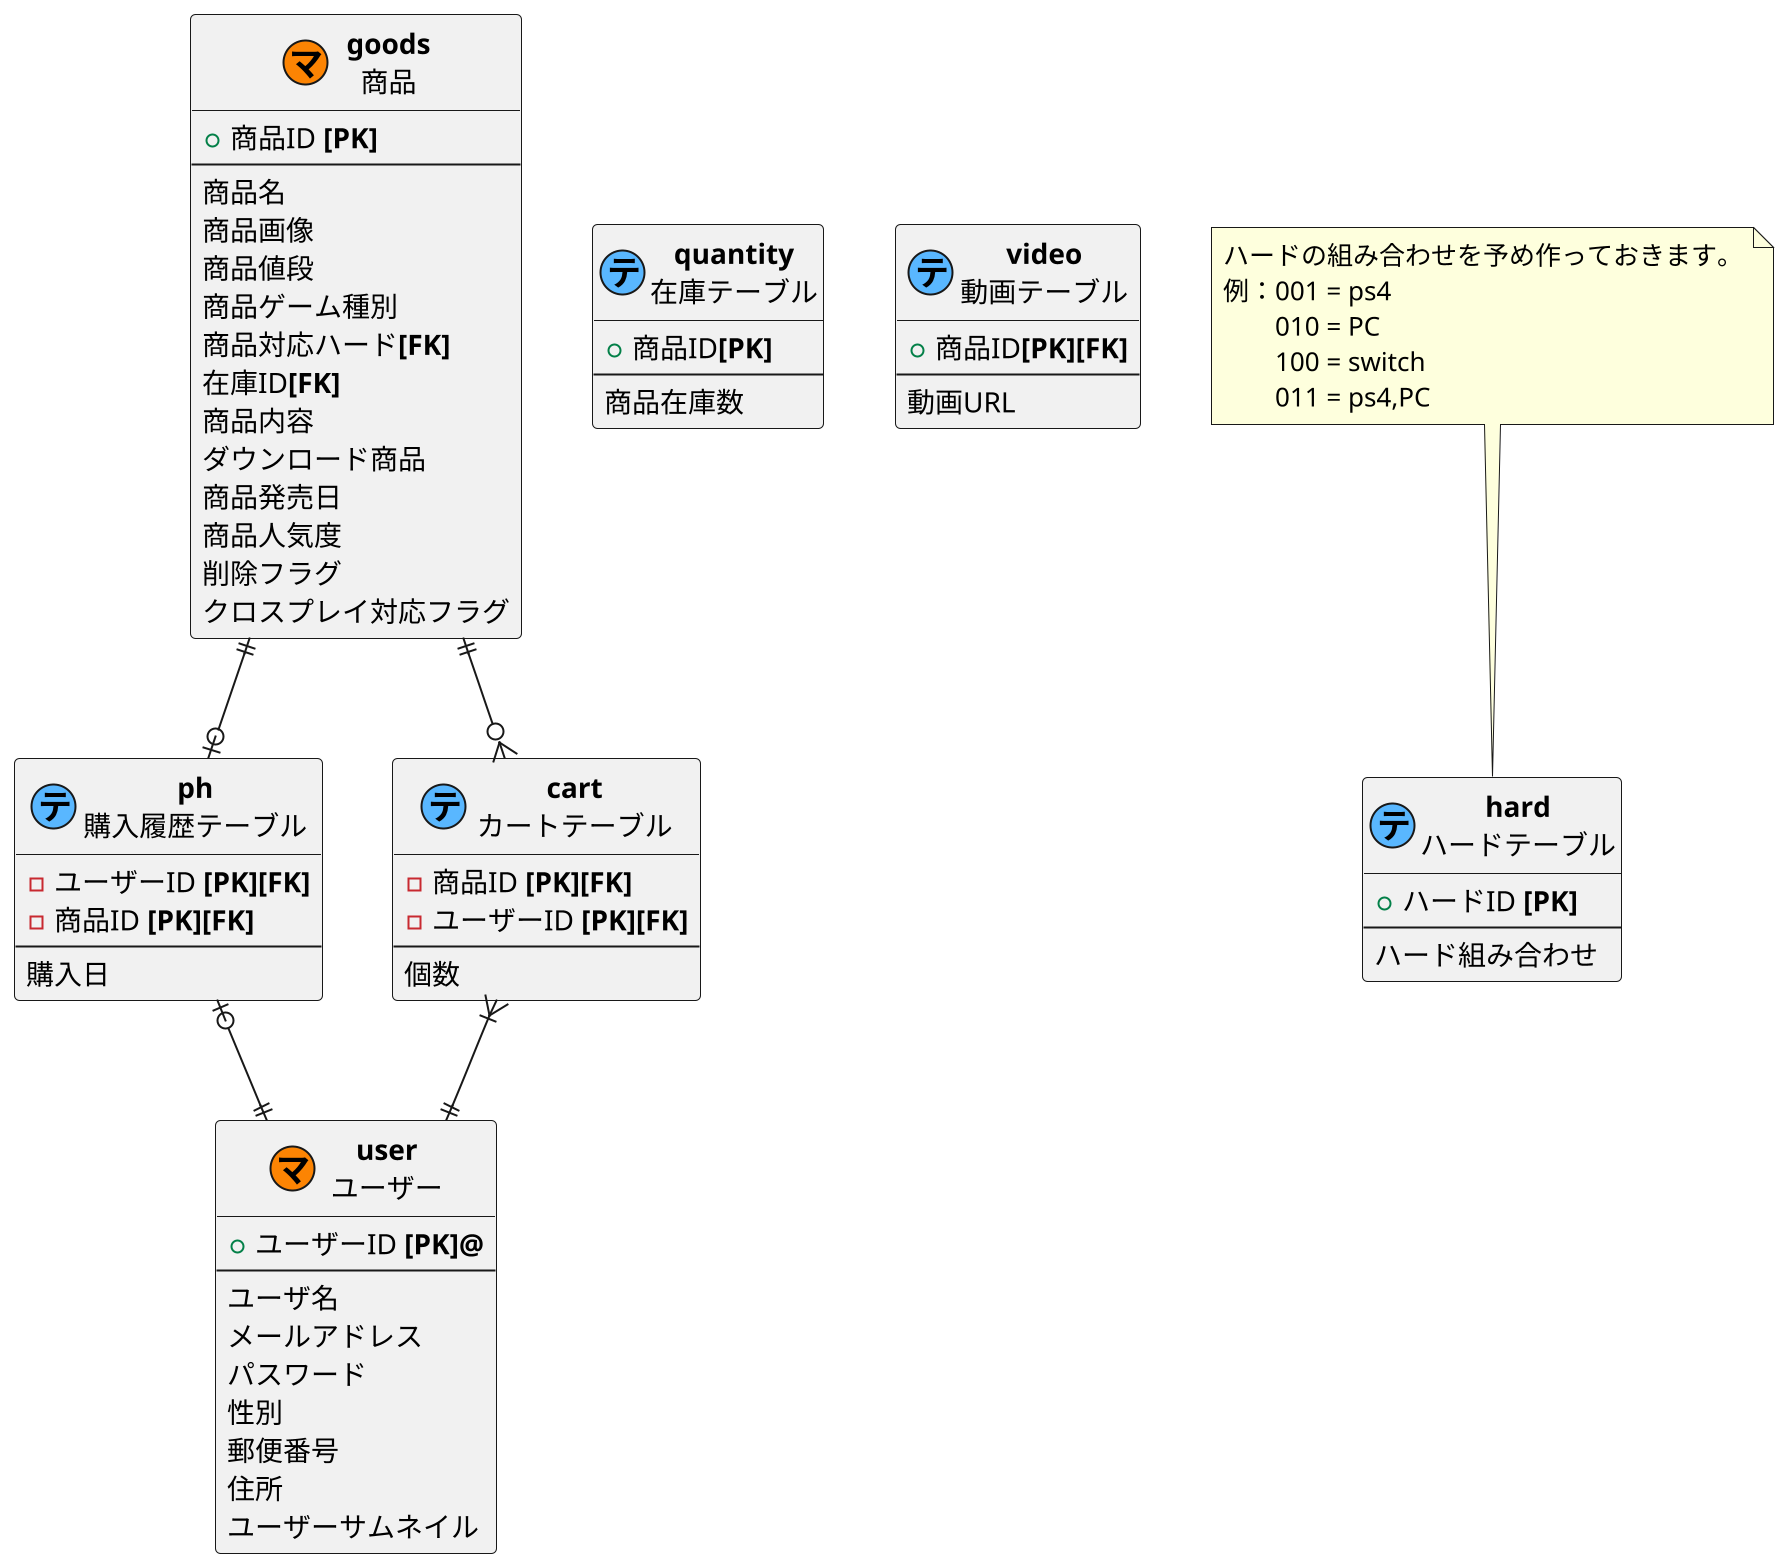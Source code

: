 
@startuml
'defineによるカラー変数の設定
scale 2
!define MASTERCOLOR #fc8403
!define TABLECOLOR #59b7ff

entity "**goods**\n商品" as goods<<マ,MASTERCOLOR>> {
    + 商品ID **[PK]**
    --
    商品名
    商品画像
    商品値段
    商品ゲーム種別
    商品対応ハード**[FK]**
    在庫ID**[FK]**
    商品内容
    ダウンロード商品
    商品発売日
    商品人気度
    削除フラグ
    クロスプレイ対応フラグ
}

entity "**quantity**\n在庫テーブル" as quantitity<<テ,TABLECOLOR>>{
    + 商品ID**[PK]**
    --
    商品在庫数
}

entity "**video**\n動画テーブル" as video<<テ,TABLECOLOR>>{
    + 商品ID**[PK][FK]**
    --
    動画URL
}
entity "**hard**\nハードテーブル" as hard<<テ,TABLECOLOR>>{
    + ハードID **[PK]**
    --
    ハード組み合わせ
}

note top of hard
ハードの組み合わせを予め作っておきます。
例：001 = ps4
　　010 = PC
　　100 = switch
　　011 = ps4,PC
end note

entity "**user**\nユーザー" as user <<マ,MASTERCOLOR>>{
    + ユーザーID **[PK]@**
    --
    ユーザ名
    メールアドレス
    パスワード
    性別
    郵便番号
    住所
    ユーザーサムネイル
}
    entity "**ph**\n購入履歴テーブル" as ph <<テ,TABLECOLOR>>{
        - ユーザーID **[PK][FK]**
        - 商品ID **[PK][FK]**
        --
        購入日
    }
    entity "**cart**\nカートテーブル" as cart <<テ,TABLECOLOR>>{
        - 商品ID **[PK][FK]**
        - ユーザーID **[PK][FK]**
        --
        個数
    }

user ||-u-|{ cart
goods ||-d-o| ph
user ||-u-o| ph
goods ||-o{ cart
@enduml